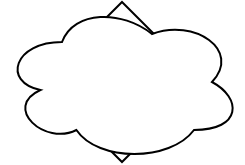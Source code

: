 <mxfile version="27.0.4">
  <diagram name="Page-1" id="Wm85wsHyKwafJnw9UKJ2">
    <mxGraphModel dx="786" dy="729" grid="1" gridSize="10" guides="1" tooltips="1" connect="1" arrows="1" fold="1" page="1" pageScale="1" pageWidth="827" pageHeight="1169" math="0" shadow="0">
      <root>
        <mxCell id="0" />
        <mxCell id="1" parent="0" />
        <mxCell id="YT3pNnLg-VQlQ6J6piZn-1" value="" style="rhombus;whiteSpace=wrap;html=1;" parent="1" vertex="1">
          <mxGeometry x="370" y="640" width="80" height="80" as="geometry" />
        </mxCell>
        <mxCell id="YT3pNnLg-VQlQ6J6piZn-2" value="" style="ellipse;shape=cloud;whiteSpace=wrap;html=1;" parent="1" vertex="1">
          <mxGeometry x="350" y="640" width="120" height="80" as="geometry" />
        </mxCell>
      </root>
    </mxGraphModel>
  </diagram>
</mxfile>
